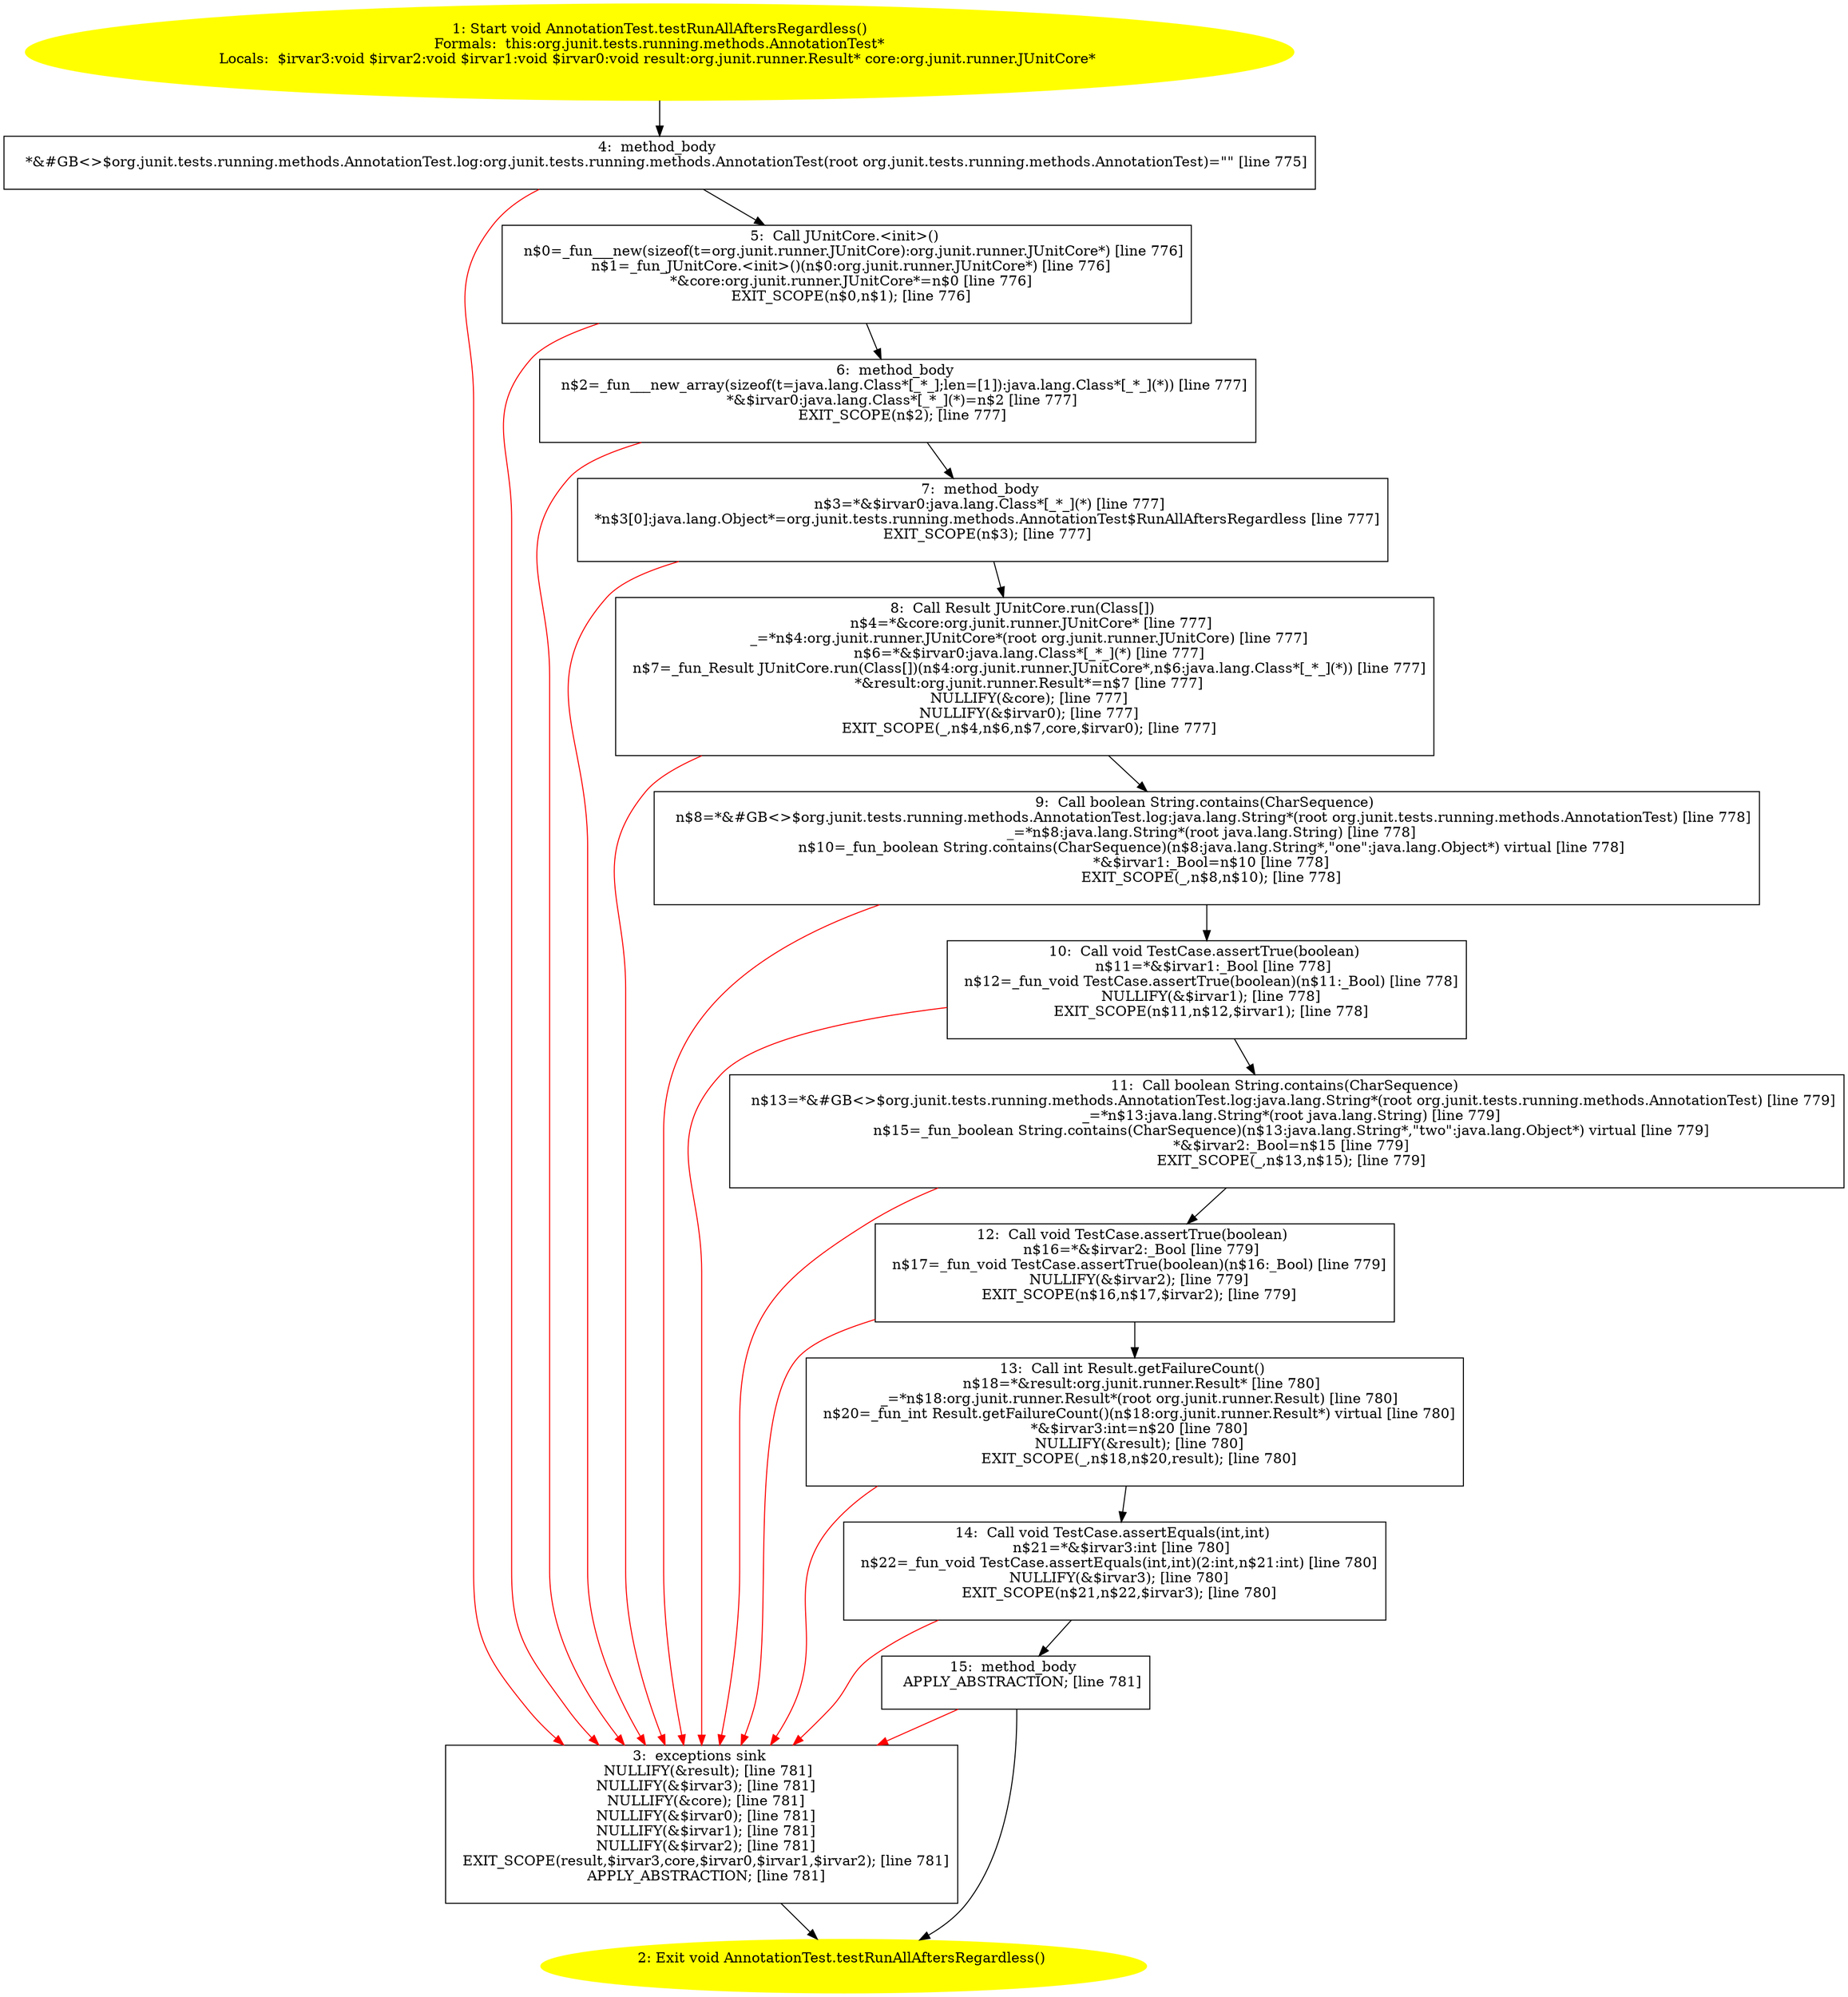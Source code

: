 /* @generated */
digraph cfg {
"org.junit.tests.running.methods.AnnotationTest.testRunAllAftersRegardless():void.31ab556148f17da0061d8153f219eaf0_1" [label="1: Start void AnnotationTest.testRunAllAftersRegardless()\nFormals:  this:org.junit.tests.running.methods.AnnotationTest*\nLocals:  $irvar3:void $irvar2:void $irvar1:void $irvar0:void result:org.junit.runner.Result* core:org.junit.runner.JUnitCore* \n  " color=yellow style=filled]
	

	 "org.junit.tests.running.methods.AnnotationTest.testRunAllAftersRegardless():void.31ab556148f17da0061d8153f219eaf0_1" -> "org.junit.tests.running.methods.AnnotationTest.testRunAllAftersRegardless():void.31ab556148f17da0061d8153f219eaf0_4" ;
"org.junit.tests.running.methods.AnnotationTest.testRunAllAftersRegardless():void.31ab556148f17da0061d8153f219eaf0_2" [label="2: Exit void AnnotationTest.testRunAllAftersRegardless() \n  " color=yellow style=filled]
	

"org.junit.tests.running.methods.AnnotationTest.testRunAllAftersRegardless():void.31ab556148f17da0061d8153f219eaf0_3" [label="3:  exceptions sink \n   NULLIFY(&result); [line 781]\n  NULLIFY(&$irvar3); [line 781]\n  NULLIFY(&core); [line 781]\n  NULLIFY(&$irvar0); [line 781]\n  NULLIFY(&$irvar1); [line 781]\n  NULLIFY(&$irvar2); [line 781]\n  EXIT_SCOPE(result,$irvar3,core,$irvar0,$irvar1,$irvar2); [line 781]\n  APPLY_ABSTRACTION; [line 781]\n " shape="box"]
	

	 "org.junit.tests.running.methods.AnnotationTest.testRunAllAftersRegardless():void.31ab556148f17da0061d8153f219eaf0_3" -> "org.junit.tests.running.methods.AnnotationTest.testRunAllAftersRegardless():void.31ab556148f17da0061d8153f219eaf0_2" ;
"org.junit.tests.running.methods.AnnotationTest.testRunAllAftersRegardless():void.31ab556148f17da0061d8153f219eaf0_4" [label="4:  method_body \n   *&#GB<>$org.junit.tests.running.methods.AnnotationTest.log:org.junit.tests.running.methods.AnnotationTest(root org.junit.tests.running.methods.AnnotationTest)=\"\" [line 775]\n " shape="box"]
	

	 "org.junit.tests.running.methods.AnnotationTest.testRunAllAftersRegardless():void.31ab556148f17da0061d8153f219eaf0_4" -> "org.junit.tests.running.methods.AnnotationTest.testRunAllAftersRegardless():void.31ab556148f17da0061d8153f219eaf0_5" ;
	 "org.junit.tests.running.methods.AnnotationTest.testRunAllAftersRegardless():void.31ab556148f17da0061d8153f219eaf0_4" -> "org.junit.tests.running.methods.AnnotationTest.testRunAllAftersRegardless():void.31ab556148f17da0061d8153f219eaf0_3" [color="red" ];
"org.junit.tests.running.methods.AnnotationTest.testRunAllAftersRegardless():void.31ab556148f17da0061d8153f219eaf0_5" [label="5:  Call JUnitCore.<init>() \n   n$0=_fun___new(sizeof(t=org.junit.runner.JUnitCore):org.junit.runner.JUnitCore*) [line 776]\n  n$1=_fun_JUnitCore.<init>()(n$0:org.junit.runner.JUnitCore*) [line 776]\n  *&core:org.junit.runner.JUnitCore*=n$0 [line 776]\n  EXIT_SCOPE(n$0,n$1); [line 776]\n " shape="box"]
	

	 "org.junit.tests.running.methods.AnnotationTest.testRunAllAftersRegardless():void.31ab556148f17da0061d8153f219eaf0_5" -> "org.junit.tests.running.methods.AnnotationTest.testRunAllAftersRegardless():void.31ab556148f17da0061d8153f219eaf0_6" ;
	 "org.junit.tests.running.methods.AnnotationTest.testRunAllAftersRegardless():void.31ab556148f17da0061d8153f219eaf0_5" -> "org.junit.tests.running.methods.AnnotationTest.testRunAllAftersRegardless():void.31ab556148f17da0061d8153f219eaf0_3" [color="red" ];
"org.junit.tests.running.methods.AnnotationTest.testRunAllAftersRegardless():void.31ab556148f17da0061d8153f219eaf0_6" [label="6:  method_body \n   n$2=_fun___new_array(sizeof(t=java.lang.Class*[_*_];len=[1]):java.lang.Class*[_*_](*)) [line 777]\n  *&$irvar0:java.lang.Class*[_*_](*)=n$2 [line 777]\n  EXIT_SCOPE(n$2); [line 777]\n " shape="box"]
	

	 "org.junit.tests.running.methods.AnnotationTest.testRunAllAftersRegardless():void.31ab556148f17da0061d8153f219eaf0_6" -> "org.junit.tests.running.methods.AnnotationTest.testRunAllAftersRegardless():void.31ab556148f17da0061d8153f219eaf0_7" ;
	 "org.junit.tests.running.methods.AnnotationTest.testRunAllAftersRegardless():void.31ab556148f17da0061d8153f219eaf0_6" -> "org.junit.tests.running.methods.AnnotationTest.testRunAllAftersRegardless():void.31ab556148f17da0061d8153f219eaf0_3" [color="red" ];
"org.junit.tests.running.methods.AnnotationTest.testRunAllAftersRegardless():void.31ab556148f17da0061d8153f219eaf0_7" [label="7:  method_body \n   n$3=*&$irvar0:java.lang.Class*[_*_](*) [line 777]\n  *n$3[0]:java.lang.Object*=org.junit.tests.running.methods.AnnotationTest$RunAllAftersRegardless [line 777]\n  EXIT_SCOPE(n$3); [line 777]\n " shape="box"]
	

	 "org.junit.tests.running.methods.AnnotationTest.testRunAllAftersRegardless():void.31ab556148f17da0061d8153f219eaf0_7" -> "org.junit.tests.running.methods.AnnotationTest.testRunAllAftersRegardless():void.31ab556148f17da0061d8153f219eaf0_8" ;
	 "org.junit.tests.running.methods.AnnotationTest.testRunAllAftersRegardless():void.31ab556148f17da0061d8153f219eaf0_7" -> "org.junit.tests.running.methods.AnnotationTest.testRunAllAftersRegardless():void.31ab556148f17da0061d8153f219eaf0_3" [color="red" ];
"org.junit.tests.running.methods.AnnotationTest.testRunAllAftersRegardless():void.31ab556148f17da0061d8153f219eaf0_8" [label="8:  Call Result JUnitCore.run(Class[]) \n   n$4=*&core:org.junit.runner.JUnitCore* [line 777]\n  _=*n$4:org.junit.runner.JUnitCore*(root org.junit.runner.JUnitCore) [line 777]\n  n$6=*&$irvar0:java.lang.Class*[_*_](*) [line 777]\n  n$7=_fun_Result JUnitCore.run(Class[])(n$4:org.junit.runner.JUnitCore*,n$6:java.lang.Class*[_*_](*)) [line 777]\n  *&result:org.junit.runner.Result*=n$7 [line 777]\n  NULLIFY(&core); [line 777]\n  NULLIFY(&$irvar0); [line 777]\n  EXIT_SCOPE(_,n$4,n$6,n$7,core,$irvar0); [line 777]\n " shape="box"]
	

	 "org.junit.tests.running.methods.AnnotationTest.testRunAllAftersRegardless():void.31ab556148f17da0061d8153f219eaf0_8" -> "org.junit.tests.running.methods.AnnotationTest.testRunAllAftersRegardless():void.31ab556148f17da0061d8153f219eaf0_9" ;
	 "org.junit.tests.running.methods.AnnotationTest.testRunAllAftersRegardless():void.31ab556148f17da0061d8153f219eaf0_8" -> "org.junit.tests.running.methods.AnnotationTest.testRunAllAftersRegardless():void.31ab556148f17da0061d8153f219eaf0_3" [color="red" ];
"org.junit.tests.running.methods.AnnotationTest.testRunAllAftersRegardless():void.31ab556148f17da0061d8153f219eaf0_9" [label="9:  Call boolean String.contains(CharSequence) \n   n$8=*&#GB<>$org.junit.tests.running.methods.AnnotationTest.log:java.lang.String*(root org.junit.tests.running.methods.AnnotationTest) [line 778]\n  _=*n$8:java.lang.String*(root java.lang.String) [line 778]\n  n$10=_fun_boolean String.contains(CharSequence)(n$8:java.lang.String*,\"one\":java.lang.Object*) virtual [line 778]\n  *&$irvar1:_Bool=n$10 [line 778]\n  EXIT_SCOPE(_,n$8,n$10); [line 778]\n " shape="box"]
	

	 "org.junit.tests.running.methods.AnnotationTest.testRunAllAftersRegardless():void.31ab556148f17da0061d8153f219eaf0_9" -> "org.junit.tests.running.methods.AnnotationTest.testRunAllAftersRegardless():void.31ab556148f17da0061d8153f219eaf0_10" ;
	 "org.junit.tests.running.methods.AnnotationTest.testRunAllAftersRegardless():void.31ab556148f17da0061d8153f219eaf0_9" -> "org.junit.tests.running.methods.AnnotationTest.testRunAllAftersRegardless():void.31ab556148f17da0061d8153f219eaf0_3" [color="red" ];
"org.junit.tests.running.methods.AnnotationTest.testRunAllAftersRegardless():void.31ab556148f17da0061d8153f219eaf0_10" [label="10:  Call void TestCase.assertTrue(boolean) \n   n$11=*&$irvar1:_Bool [line 778]\n  n$12=_fun_void TestCase.assertTrue(boolean)(n$11:_Bool) [line 778]\n  NULLIFY(&$irvar1); [line 778]\n  EXIT_SCOPE(n$11,n$12,$irvar1); [line 778]\n " shape="box"]
	

	 "org.junit.tests.running.methods.AnnotationTest.testRunAllAftersRegardless():void.31ab556148f17da0061d8153f219eaf0_10" -> "org.junit.tests.running.methods.AnnotationTest.testRunAllAftersRegardless():void.31ab556148f17da0061d8153f219eaf0_11" ;
	 "org.junit.tests.running.methods.AnnotationTest.testRunAllAftersRegardless():void.31ab556148f17da0061d8153f219eaf0_10" -> "org.junit.tests.running.methods.AnnotationTest.testRunAllAftersRegardless():void.31ab556148f17da0061d8153f219eaf0_3" [color="red" ];
"org.junit.tests.running.methods.AnnotationTest.testRunAllAftersRegardless():void.31ab556148f17da0061d8153f219eaf0_11" [label="11:  Call boolean String.contains(CharSequence) \n   n$13=*&#GB<>$org.junit.tests.running.methods.AnnotationTest.log:java.lang.String*(root org.junit.tests.running.methods.AnnotationTest) [line 779]\n  _=*n$13:java.lang.String*(root java.lang.String) [line 779]\n  n$15=_fun_boolean String.contains(CharSequence)(n$13:java.lang.String*,\"two\":java.lang.Object*) virtual [line 779]\n  *&$irvar2:_Bool=n$15 [line 779]\n  EXIT_SCOPE(_,n$13,n$15); [line 779]\n " shape="box"]
	

	 "org.junit.tests.running.methods.AnnotationTest.testRunAllAftersRegardless():void.31ab556148f17da0061d8153f219eaf0_11" -> "org.junit.tests.running.methods.AnnotationTest.testRunAllAftersRegardless():void.31ab556148f17da0061d8153f219eaf0_12" ;
	 "org.junit.tests.running.methods.AnnotationTest.testRunAllAftersRegardless():void.31ab556148f17da0061d8153f219eaf0_11" -> "org.junit.tests.running.methods.AnnotationTest.testRunAllAftersRegardless():void.31ab556148f17da0061d8153f219eaf0_3" [color="red" ];
"org.junit.tests.running.methods.AnnotationTest.testRunAllAftersRegardless():void.31ab556148f17da0061d8153f219eaf0_12" [label="12:  Call void TestCase.assertTrue(boolean) \n   n$16=*&$irvar2:_Bool [line 779]\n  n$17=_fun_void TestCase.assertTrue(boolean)(n$16:_Bool) [line 779]\n  NULLIFY(&$irvar2); [line 779]\n  EXIT_SCOPE(n$16,n$17,$irvar2); [line 779]\n " shape="box"]
	

	 "org.junit.tests.running.methods.AnnotationTest.testRunAllAftersRegardless():void.31ab556148f17da0061d8153f219eaf0_12" -> "org.junit.tests.running.methods.AnnotationTest.testRunAllAftersRegardless():void.31ab556148f17da0061d8153f219eaf0_13" ;
	 "org.junit.tests.running.methods.AnnotationTest.testRunAllAftersRegardless():void.31ab556148f17da0061d8153f219eaf0_12" -> "org.junit.tests.running.methods.AnnotationTest.testRunAllAftersRegardless():void.31ab556148f17da0061d8153f219eaf0_3" [color="red" ];
"org.junit.tests.running.methods.AnnotationTest.testRunAllAftersRegardless():void.31ab556148f17da0061d8153f219eaf0_13" [label="13:  Call int Result.getFailureCount() \n   n$18=*&result:org.junit.runner.Result* [line 780]\n  _=*n$18:org.junit.runner.Result*(root org.junit.runner.Result) [line 780]\n  n$20=_fun_int Result.getFailureCount()(n$18:org.junit.runner.Result*) virtual [line 780]\n  *&$irvar3:int=n$20 [line 780]\n  NULLIFY(&result); [line 780]\n  EXIT_SCOPE(_,n$18,n$20,result); [line 780]\n " shape="box"]
	

	 "org.junit.tests.running.methods.AnnotationTest.testRunAllAftersRegardless():void.31ab556148f17da0061d8153f219eaf0_13" -> "org.junit.tests.running.methods.AnnotationTest.testRunAllAftersRegardless():void.31ab556148f17da0061d8153f219eaf0_14" ;
	 "org.junit.tests.running.methods.AnnotationTest.testRunAllAftersRegardless():void.31ab556148f17da0061d8153f219eaf0_13" -> "org.junit.tests.running.methods.AnnotationTest.testRunAllAftersRegardless():void.31ab556148f17da0061d8153f219eaf0_3" [color="red" ];
"org.junit.tests.running.methods.AnnotationTest.testRunAllAftersRegardless():void.31ab556148f17da0061d8153f219eaf0_14" [label="14:  Call void TestCase.assertEquals(int,int) \n   n$21=*&$irvar3:int [line 780]\n  n$22=_fun_void TestCase.assertEquals(int,int)(2:int,n$21:int) [line 780]\n  NULLIFY(&$irvar3); [line 780]\n  EXIT_SCOPE(n$21,n$22,$irvar3); [line 780]\n " shape="box"]
	

	 "org.junit.tests.running.methods.AnnotationTest.testRunAllAftersRegardless():void.31ab556148f17da0061d8153f219eaf0_14" -> "org.junit.tests.running.methods.AnnotationTest.testRunAllAftersRegardless():void.31ab556148f17da0061d8153f219eaf0_15" ;
	 "org.junit.tests.running.methods.AnnotationTest.testRunAllAftersRegardless():void.31ab556148f17da0061d8153f219eaf0_14" -> "org.junit.tests.running.methods.AnnotationTest.testRunAllAftersRegardless():void.31ab556148f17da0061d8153f219eaf0_3" [color="red" ];
"org.junit.tests.running.methods.AnnotationTest.testRunAllAftersRegardless():void.31ab556148f17da0061d8153f219eaf0_15" [label="15:  method_body \n   APPLY_ABSTRACTION; [line 781]\n " shape="box"]
	

	 "org.junit.tests.running.methods.AnnotationTest.testRunAllAftersRegardless():void.31ab556148f17da0061d8153f219eaf0_15" -> "org.junit.tests.running.methods.AnnotationTest.testRunAllAftersRegardless():void.31ab556148f17da0061d8153f219eaf0_2" ;
	 "org.junit.tests.running.methods.AnnotationTest.testRunAllAftersRegardless():void.31ab556148f17da0061d8153f219eaf0_15" -> "org.junit.tests.running.methods.AnnotationTest.testRunAllAftersRegardless():void.31ab556148f17da0061d8153f219eaf0_3" [color="red" ];
}
